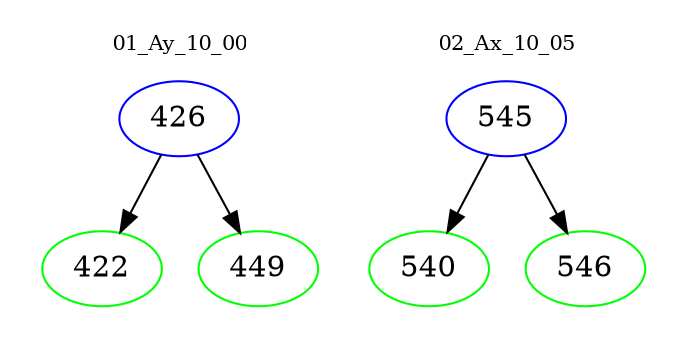 digraph{
subgraph cluster_0 {
color = white
label = "01_Ay_10_00";
fontsize=10;
T0_426 [label="426", color="blue"]
T0_426 -> T0_422 [color="black"]
T0_422 [label="422", color="green"]
T0_426 -> T0_449 [color="black"]
T0_449 [label="449", color="green"]
}
subgraph cluster_1 {
color = white
label = "02_Ax_10_05";
fontsize=10;
T1_545 [label="545", color="blue"]
T1_545 -> T1_540 [color="black"]
T1_540 [label="540", color="green"]
T1_545 -> T1_546 [color="black"]
T1_546 [label="546", color="green"]
}
}
